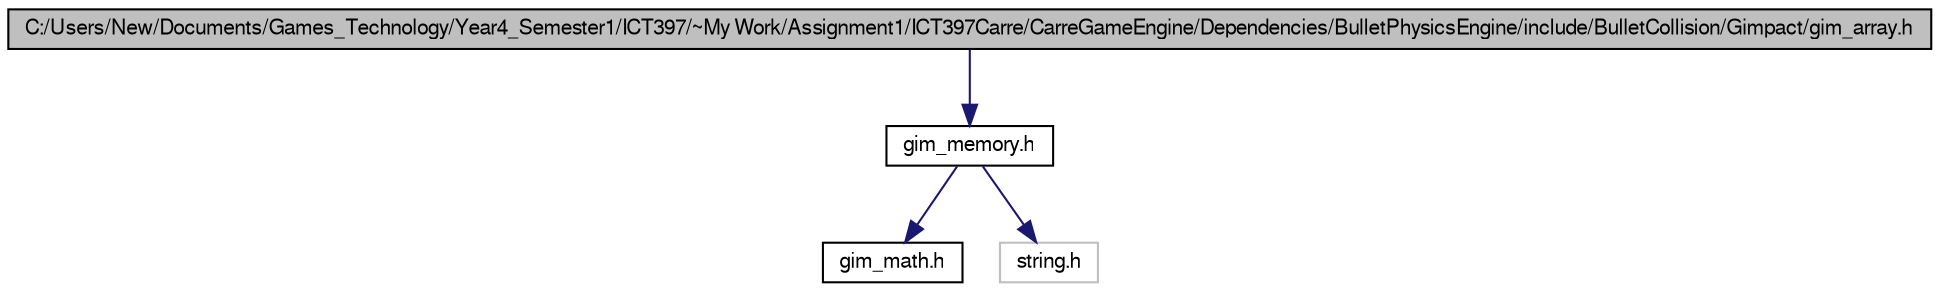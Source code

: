 digraph G
{
  bgcolor="transparent";
  edge [fontname="FreeSans",fontsize=10,labelfontname="FreeSans",labelfontsize=10];
  node [fontname="FreeSans",fontsize=10,shape=record];
  Node1 [label="C:/Users/New/Documents/Games_Technology/Year4_Semester1/ICT397/~My Work/Assignment1/ICT397Carre/CarreGameEngine/Dependencies/BulletPhysicsEngine/include/BulletCollision/Gimpact/gim_array.h",height=0.2,width=0.4,color="black", fillcolor="grey75", style="filled" fontcolor="black"];
  Node1 -> Node2 [color="midnightblue",fontsize=10,style="solid"];
  Node2 [label="gim_memory.h",height=0.2,width=0.4,color="black",URL="$gim__memory_8h.html"];
  Node2 -> Node3 [color="midnightblue",fontsize=10,style="solid"];
  Node3 [label="gim_math.h",height=0.2,width=0.4,color="black",URL="$gim__math_8h.html"];
  Node2 -> Node4 [color="midnightblue",fontsize=10,style="solid"];
  Node4 [label="string.h",height=0.2,width=0.4,color="grey75"];
}
